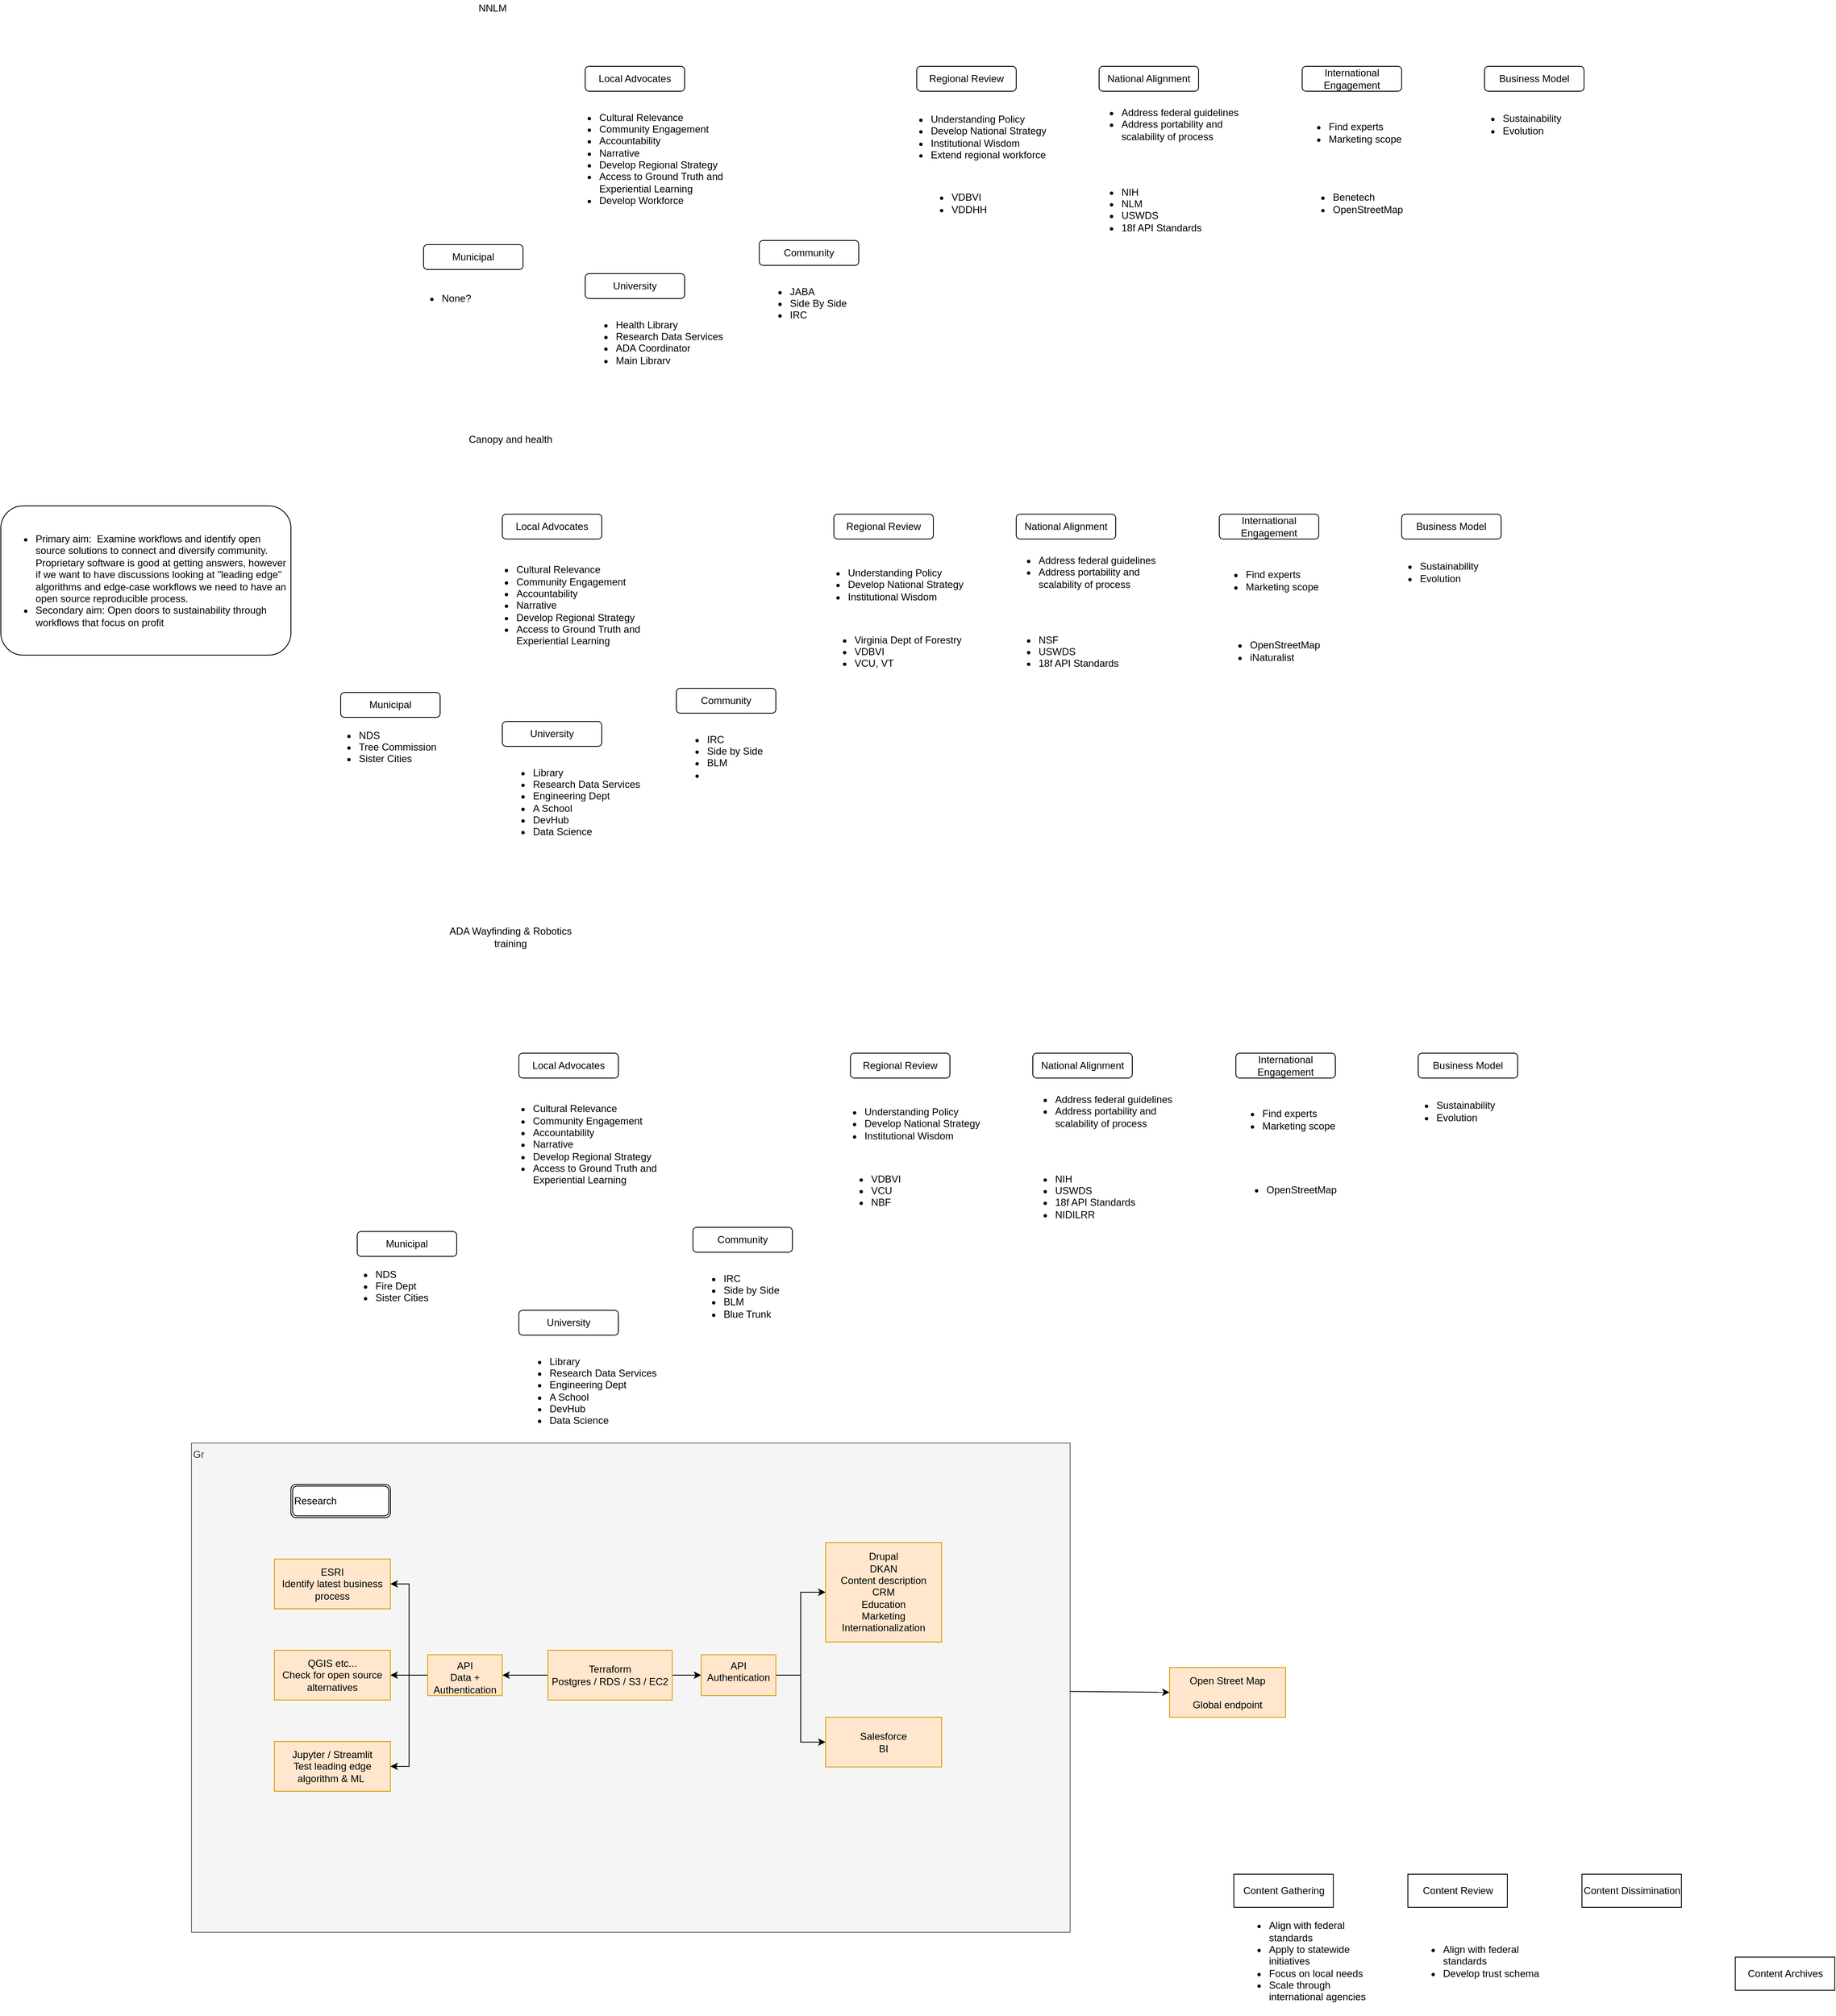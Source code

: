 <mxfile version="13.6.6" type="github">
  <diagram id="R2lEEEUBdFMjLlhIrx00" name="Page-1">
    <mxGraphModel dx="2382" dy="713" grid="1" gridSize="10" guides="1" tooltips="1" connect="1" arrows="1" fold="1" page="1" pageScale="1" pageWidth="1100" pageHeight="1700" math="0" shadow="0" extFonts="Permanent Marker^https://fonts.googleapis.com/css?family=Permanent+Marker">
      <root>
        <mxCell id="0" />
        <mxCell id="1" parent="0" />
        <mxCell id="MUnC99iAr-YjVo2n2BIT-101" value="DevHub&lt;br&gt;&lt;br&gt;Research infrastructure layers" style="shape=ext;double=1;rounded=1;whiteSpace=wrap;html=1;align=center;verticalAlign=top;" vertex="1" parent="1">
          <mxGeometry x="-240" y="2090" width="440" height="320" as="geometry" />
        </mxCell>
        <mxCell id="MUnC99iAr-YjVo2n2BIT-105" value="Gr" style="rounded=0;whiteSpace=wrap;html=1;align=left;fillColor=#f5f5f5;strokeColor=#666666;fontColor=#333333;verticalAlign=top;" vertex="1" parent="1">
          <mxGeometry x="-520" y="1970" width="1060" height="590" as="geometry" />
        </mxCell>
        <mxCell id="MUnC99iAr-YjVo2n2BIT-6" value="&lt;ul&gt;&lt;li&gt;Cultural Relevance&lt;/li&gt;&lt;li&gt;Community Engagement&lt;/li&gt;&lt;li&gt;Accountability&lt;/li&gt;&lt;li&gt;Narrative&lt;/li&gt;&lt;li&gt;Develop Regional Strategy&lt;/li&gt;&lt;li&gt;Access to Ground Truth and Experiential Learning&lt;/li&gt;&lt;li&gt;Develop Workforce&lt;/li&gt;&lt;/ul&gt;" style="text;strokeColor=none;fillColor=none;html=1;whiteSpace=wrap;verticalAlign=middle;overflow=hidden;" vertex="1" parent="1">
          <mxGeometry x="-70" y="350" width="230" height="140" as="geometry" />
        </mxCell>
        <mxCell id="MUnC99iAr-YjVo2n2BIT-7" value="&lt;ul&gt;&lt;li&gt;Understanding Policy&lt;/li&gt;&lt;li&gt;Develop National Strategy&lt;/li&gt;&lt;li&gt;Institutional Wisdom&lt;/li&gt;&lt;li&gt;Extend regional workforce&lt;/li&gt;&lt;/ul&gt;" style="text;strokeColor=none;fillColor=none;html=1;whiteSpace=wrap;verticalAlign=middle;overflow=hidden;" vertex="1" parent="1">
          <mxGeometry x="330" y="350" width="190" height="90" as="geometry" />
        </mxCell>
        <mxCell id="MUnC99iAr-YjVo2n2BIT-8" value="&lt;ul&gt;&lt;li&gt;Address federal guidelines&lt;/li&gt;&lt;li&gt;Address portability and scalability of process&lt;/li&gt;&lt;/ul&gt;" style="text;strokeColor=none;fillColor=none;html=1;whiteSpace=wrap;verticalAlign=middle;overflow=hidden;" vertex="1" parent="1">
          <mxGeometry x="560" y="330" width="200" height="100" as="geometry" />
        </mxCell>
        <mxCell id="MUnC99iAr-YjVo2n2BIT-9" value="&lt;ul&gt;&lt;li&gt;Find experts&lt;/li&gt;&lt;li&gt;Marketing scope&lt;/li&gt;&lt;/ul&gt;" style="text;strokeColor=none;fillColor=none;html=1;whiteSpace=wrap;verticalAlign=middle;overflow=hidden;" vertex="1" parent="1">
          <mxGeometry x="810" y="350" width="160" height="80" as="geometry" />
        </mxCell>
        <mxCell id="MUnC99iAr-YjVo2n2BIT-11" value="&lt;ul&gt;&lt;li&gt;Sustainability&lt;/li&gt;&lt;li&gt;Evolution&lt;/li&gt;&lt;/ul&gt;" style="text;strokeColor=none;fillColor=none;html=1;whiteSpace=wrap;verticalAlign=middle;overflow=hidden;" vertex="1" parent="1">
          <mxGeometry x="1020" y="340" width="120" height="80" as="geometry" />
        </mxCell>
        <mxCell id="MUnC99iAr-YjVo2n2BIT-15" value="&lt;ul&gt;&lt;li&gt;JABA&lt;/li&gt;&lt;li&gt;Side By Side&lt;/li&gt;&lt;li&gt;IRC&lt;/li&gt;&lt;/ul&gt;" style="text;strokeColor=none;fillColor=none;html=1;whiteSpace=wrap;verticalAlign=middle;overflow=hidden;" vertex="1" parent="1">
          <mxGeometry x="160" y="560" width="150" height="70" as="geometry" />
        </mxCell>
        <mxCell id="MUnC99iAr-YjVo2n2BIT-17" value="Community" style="rounded=1;whiteSpace=wrap;html=1;" vertex="1" parent="1">
          <mxGeometry x="165" y="520" width="120" height="30" as="geometry" />
        </mxCell>
        <mxCell id="MUnC99iAr-YjVo2n2BIT-18" value="&lt;ul&gt;&lt;li&gt;Health Library&lt;/li&gt;&lt;li&gt;Research Data Services&lt;/li&gt;&lt;li&gt;ADA Coordinator&lt;/li&gt;&lt;li&gt;Main Library&lt;/li&gt;&lt;/ul&gt;" style="text;strokeColor=none;fillColor=none;html=1;whiteSpace=wrap;verticalAlign=middle;overflow=hidden;" vertex="1" parent="1">
          <mxGeometry x="-50" y="600" width="180" height="70" as="geometry" />
        </mxCell>
        <mxCell id="MUnC99iAr-YjVo2n2BIT-19" value="University" style="rounded=1;whiteSpace=wrap;html=1;" vertex="1" parent="1">
          <mxGeometry x="-45" y="560" width="120" height="30" as="geometry" />
        </mxCell>
        <mxCell id="MUnC99iAr-YjVo2n2BIT-20" value="Local Advocates" style="rounded=1;whiteSpace=wrap;html=1;" vertex="1" parent="1">
          <mxGeometry x="-45" y="310" width="120" height="30" as="geometry" />
        </mxCell>
        <mxCell id="MUnC99iAr-YjVo2n2BIT-21" value="Regional Review" style="rounded=1;whiteSpace=wrap;html=1;" vertex="1" parent="1">
          <mxGeometry x="355" y="310" width="120" height="30" as="geometry" />
        </mxCell>
        <mxCell id="MUnC99iAr-YjVo2n2BIT-22" value="National Alignment" style="rounded=1;whiteSpace=wrap;html=1;" vertex="1" parent="1">
          <mxGeometry x="575" y="310" width="120" height="30" as="geometry" />
        </mxCell>
        <mxCell id="MUnC99iAr-YjVo2n2BIT-25" value="International Engagement" style="rounded=1;whiteSpace=wrap;html=1;" vertex="1" parent="1">
          <mxGeometry x="820" y="310" width="120" height="30" as="geometry" />
        </mxCell>
        <mxCell id="MUnC99iAr-YjVo2n2BIT-26" value="Business Model" style="rounded=1;whiteSpace=wrap;html=1;" vertex="1" parent="1">
          <mxGeometry x="1040" y="310" width="120" height="30" as="geometry" />
        </mxCell>
        <mxCell id="MUnC99iAr-YjVo2n2BIT-27" value="Municipal" style="rounded=1;whiteSpace=wrap;html=1;" vertex="1" parent="1">
          <mxGeometry x="-240" y="525" width="120" height="30" as="geometry" />
        </mxCell>
        <mxCell id="MUnC99iAr-YjVo2n2BIT-28" value="&lt;ul&gt;&lt;li&gt;None?&lt;/li&gt;&lt;/ul&gt;" style="text;strokeColor=none;fillColor=none;html=1;whiteSpace=wrap;verticalAlign=middle;overflow=hidden;" vertex="1" parent="1">
          <mxGeometry x="-260" y="555" width="180" height="70" as="geometry" />
        </mxCell>
        <mxCell id="MUnC99iAr-YjVo2n2BIT-29" value="&lt;ul&gt;&lt;li&gt;NIH&lt;/li&gt;&lt;li&gt;NLM&lt;/li&gt;&lt;li&gt;USWDS&lt;/li&gt;&lt;li&gt;18f API Standards&lt;/li&gt;&lt;/ul&gt;" style="text;strokeColor=none;fillColor=none;html=1;whiteSpace=wrap;verticalAlign=middle;overflow=hidden;" vertex="1" parent="1">
          <mxGeometry x="560" y="440" width="150" height="70" as="geometry" />
        </mxCell>
        <mxCell id="MUnC99iAr-YjVo2n2BIT-30" value="&lt;ul&gt;&lt;li&gt;VDBVI&lt;/li&gt;&lt;li&gt;VDDHH&lt;/li&gt;&lt;/ul&gt;" style="text;strokeColor=none;fillColor=none;html=1;whiteSpace=wrap;verticalAlign=middle;overflow=hidden;" vertex="1" parent="1">
          <mxGeometry x="355" y="440" width="150" height="70" as="geometry" />
        </mxCell>
        <mxCell id="MUnC99iAr-YjVo2n2BIT-31" value="&lt;ul&gt;&lt;li&gt;&lt;span&gt;Benetech&lt;/span&gt;&lt;br&gt;&lt;/li&gt;&lt;li&gt;&lt;span&gt;OpenStreetMap&lt;/span&gt;&lt;/li&gt;&lt;/ul&gt;" style="text;strokeColor=none;fillColor=none;html=1;whiteSpace=wrap;verticalAlign=middle;overflow=hidden;" vertex="1" parent="1">
          <mxGeometry x="815" y="440" width="150" height="70" as="geometry" />
        </mxCell>
        <mxCell id="MUnC99iAr-YjVo2n2BIT-32" value="&lt;ul&gt;&lt;li&gt;Cultural Relevance&lt;/li&gt;&lt;li&gt;Community Engagement&lt;/li&gt;&lt;li&gt;Accountability&lt;/li&gt;&lt;li&gt;Narrative&lt;/li&gt;&lt;li&gt;Develop Regional Strategy&lt;/li&gt;&lt;li&gt;Access to Ground Truth and Experiential Learning&lt;/li&gt;&lt;/ul&gt;" style="text;strokeColor=none;fillColor=none;html=1;whiteSpace=wrap;verticalAlign=middle;overflow=hidden;" vertex="1" parent="1">
          <mxGeometry x="-170" y="890" width="230" height="140" as="geometry" />
        </mxCell>
        <mxCell id="MUnC99iAr-YjVo2n2BIT-33" value="&lt;ul&gt;&lt;li&gt;Understanding Policy&lt;/li&gt;&lt;li&gt;Develop National Strategy&lt;/li&gt;&lt;li&gt;Institutional Wisdom&lt;/li&gt;&lt;/ul&gt;" style="text;strokeColor=none;fillColor=none;html=1;whiteSpace=wrap;verticalAlign=middle;overflow=hidden;" vertex="1" parent="1">
          <mxGeometry x="230" y="890" width="190" height="90" as="geometry" />
        </mxCell>
        <mxCell id="MUnC99iAr-YjVo2n2BIT-34" value="&lt;ul&gt;&lt;li&gt;Address federal guidelines&lt;/li&gt;&lt;li&gt;Address portability and scalability of process&lt;/li&gt;&lt;/ul&gt;" style="text;strokeColor=none;fillColor=none;html=1;whiteSpace=wrap;verticalAlign=middle;overflow=hidden;" vertex="1" parent="1">
          <mxGeometry x="460" y="870" width="200" height="100" as="geometry" />
        </mxCell>
        <mxCell id="MUnC99iAr-YjVo2n2BIT-35" value="&lt;ul&gt;&lt;li&gt;Find experts&lt;/li&gt;&lt;li&gt;Marketing scope&lt;/li&gt;&lt;/ul&gt;" style="text;strokeColor=none;fillColor=none;html=1;whiteSpace=wrap;verticalAlign=middle;overflow=hidden;" vertex="1" parent="1">
          <mxGeometry x="710" y="890" width="160" height="80" as="geometry" />
        </mxCell>
        <mxCell id="MUnC99iAr-YjVo2n2BIT-36" value="&lt;ul&gt;&lt;li&gt;Sustainability&lt;/li&gt;&lt;li&gt;Evolution&lt;/li&gt;&lt;/ul&gt;" style="text;strokeColor=none;fillColor=none;html=1;whiteSpace=wrap;verticalAlign=middle;overflow=hidden;" vertex="1" parent="1">
          <mxGeometry x="920" y="880" width="120" height="80" as="geometry" />
        </mxCell>
        <mxCell id="MUnC99iAr-YjVo2n2BIT-37" value="&lt;ul&gt;&lt;li&gt;&lt;span&gt;IRC&lt;/span&gt;&lt;br&gt;&lt;/li&gt;&lt;li&gt;&lt;span&gt;Side by Side&lt;/span&gt;&lt;/li&gt;&lt;li&gt;&lt;span&gt;BLM&lt;/span&gt;&lt;/li&gt;&lt;li&gt;&lt;span&gt;&lt;br&gt;&lt;/span&gt;&lt;/li&gt;&lt;/ul&gt;" style="text;strokeColor=none;fillColor=none;html=1;whiteSpace=wrap;verticalAlign=middle;overflow=hidden;" vertex="1" parent="1">
          <mxGeometry x="60" y="1100" width="150" height="70" as="geometry" />
        </mxCell>
        <mxCell id="MUnC99iAr-YjVo2n2BIT-38" value="Community" style="rounded=1;whiteSpace=wrap;html=1;" vertex="1" parent="1">
          <mxGeometry x="65" y="1060" width="120" height="30" as="geometry" />
        </mxCell>
        <mxCell id="MUnC99iAr-YjVo2n2BIT-39" value="&lt;ul&gt;&lt;li&gt;Library&lt;/li&gt;&lt;li&gt;Research Data Services&lt;/li&gt;&lt;li&gt;Engineering Dept&lt;/li&gt;&lt;li&gt;A School&lt;/li&gt;&lt;li&gt;DevHub&lt;/li&gt;&lt;li&gt;Data Science&lt;/li&gt;&lt;/ul&gt;" style="text;strokeColor=none;fillColor=none;html=1;whiteSpace=wrap;verticalAlign=middle;overflow=hidden;" vertex="1" parent="1">
          <mxGeometry x="-150" y="1140" width="180" height="110" as="geometry" />
        </mxCell>
        <mxCell id="MUnC99iAr-YjVo2n2BIT-40" value="University" style="rounded=1;whiteSpace=wrap;html=1;" vertex="1" parent="1">
          <mxGeometry x="-145" y="1100" width="120" height="30" as="geometry" />
        </mxCell>
        <mxCell id="MUnC99iAr-YjVo2n2BIT-41" value="Local Advocates" style="rounded=1;whiteSpace=wrap;html=1;" vertex="1" parent="1">
          <mxGeometry x="-145" y="850" width="120" height="30" as="geometry" />
        </mxCell>
        <mxCell id="MUnC99iAr-YjVo2n2BIT-42" value="Regional Review" style="rounded=1;whiteSpace=wrap;html=1;" vertex="1" parent="1">
          <mxGeometry x="255" y="850" width="120" height="30" as="geometry" />
        </mxCell>
        <mxCell id="MUnC99iAr-YjVo2n2BIT-43" value="National Alignment" style="rounded=1;whiteSpace=wrap;html=1;" vertex="1" parent="1">
          <mxGeometry x="475" y="850" width="120" height="30" as="geometry" />
        </mxCell>
        <mxCell id="MUnC99iAr-YjVo2n2BIT-44" value="International Engagement" style="rounded=1;whiteSpace=wrap;html=1;" vertex="1" parent="1">
          <mxGeometry x="720" y="850" width="120" height="30" as="geometry" />
        </mxCell>
        <mxCell id="MUnC99iAr-YjVo2n2BIT-45" value="Business Model" style="rounded=1;whiteSpace=wrap;html=1;" vertex="1" parent="1">
          <mxGeometry x="940" y="850" width="120" height="30" as="geometry" />
        </mxCell>
        <mxCell id="MUnC99iAr-YjVo2n2BIT-46" value="Municipal" style="rounded=1;whiteSpace=wrap;html=1;" vertex="1" parent="1">
          <mxGeometry x="-340" y="1065" width="120" height="30" as="geometry" />
        </mxCell>
        <mxCell id="MUnC99iAr-YjVo2n2BIT-47" value="&lt;ul&gt;&lt;li&gt;NDS&lt;/li&gt;&lt;li&gt;Tree Commission&lt;/li&gt;&lt;li&gt;Sister Cities&lt;/li&gt;&lt;/ul&gt;" style="text;strokeColor=none;fillColor=none;html=1;whiteSpace=wrap;verticalAlign=middle;overflow=hidden;" vertex="1" parent="1">
          <mxGeometry x="-360" y="1095" width="180" height="70" as="geometry" />
        </mxCell>
        <mxCell id="MUnC99iAr-YjVo2n2BIT-48" value="&lt;ul&gt;&lt;li&gt;NSF&lt;/li&gt;&lt;li&gt;USWDS&lt;/li&gt;&lt;li&gt;18f API Standards&lt;/li&gt;&lt;/ul&gt;" style="text;strokeColor=none;fillColor=none;html=1;whiteSpace=wrap;verticalAlign=middle;overflow=hidden;" vertex="1" parent="1">
          <mxGeometry x="460" y="980" width="150" height="70" as="geometry" />
        </mxCell>
        <mxCell id="MUnC99iAr-YjVo2n2BIT-49" value="&lt;ul&gt;&lt;li&gt;Virginia Dept of Forestry&lt;/li&gt;&lt;li&gt;VDBVI&lt;/li&gt;&lt;li&gt;VCU, VT&lt;/li&gt;&lt;/ul&gt;" style="text;strokeColor=none;fillColor=none;html=1;whiteSpace=wrap;verticalAlign=middle;overflow=hidden;" vertex="1" parent="1">
          <mxGeometry x="237.5" y="980" width="175" height="70" as="geometry" />
        </mxCell>
        <mxCell id="MUnC99iAr-YjVo2n2BIT-50" value="&lt;ul&gt;&lt;li&gt;&lt;span&gt;OpenStreetMap&lt;/span&gt;&lt;/li&gt;&lt;li&gt;&lt;span&gt;iNaturalist&lt;/span&gt;&lt;/li&gt;&lt;/ul&gt;" style="text;strokeColor=none;fillColor=none;html=1;whiteSpace=wrap;verticalAlign=middle;overflow=hidden;" vertex="1" parent="1">
          <mxGeometry x="715" y="980" width="150" height="70" as="geometry" />
        </mxCell>
        <mxCell id="MUnC99iAr-YjVo2n2BIT-51" value="Canopy and health" style="text;html=1;strokeColor=none;fillColor=none;align=center;verticalAlign=middle;whiteSpace=wrap;rounded=0;" vertex="1" parent="1">
          <mxGeometry x="-210" y="750" width="150" height="20" as="geometry" />
        </mxCell>
        <mxCell id="MUnC99iAr-YjVo2n2BIT-52" value="NNLM&amp;nbsp;" style="text;html=1;strokeColor=none;fillColor=none;align=center;verticalAlign=middle;whiteSpace=wrap;rounded=0;" vertex="1" parent="1">
          <mxGeometry x="-230" y="230" width="150" height="20" as="geometry" />
        </mxCell>
        <mxCell id="MUnC99iAr-YjVo2n2BIT-53" value="&lt;ul&gt;&lt;li&gt;Cultural Relevance&lt;/li&gt;&lt;li&gt;Community Engagement&lt;/li&gt;&lt;li&gt;Accountability&lt;/li&gt;&lt;li&gt;Narrative&lt;/li&gt;&lt;li&gt;Develop Regional Strategy&lt;/li&gt;&lt;li&gt;Access to Ground Truth and Experiential Learning&lt;/li&gt;&lt;/ul&gt;" style="text;strokeColor=none;fillColor=none;html=1;whiteSpace=wrap;verticalAlign=middle;overflow=hidden;" vertex="1" parent="1">
          <mxGeometry x="-150" y="1540" width="230" height="140" as="geometry" />
        </mxCell>
        <mxCell id="MUnC99iAr-YjVo2n2BIT-54" value="&lt;ul&gt;&lt;li&gt;Understanding Policy&lt;/li&gt;&lt;li&gt;Develop National Strategy&lt;/li&gt;&lt;li&gt;Institutional Wisdom&lt;/li&gt;&lt;/ul&gt;" style="text;strokeColor=none;fillColor=none;html=1;whiteSpace=wrap;verticalAlign=middle;overflow=hidden;" vertex="1" parent="1">
          <mxGeometry x="250" y="1540" width="190" height="90" as="geometry" />
        </mxCell>
        <mxCell id="MUnC99iAr-YjVo2n2BIT-55" value="&lt;ul&gt;&lt;li&gt;Address federal guidelines&lt;/li&gt;&lt;li&gt;Address portability and scalability of process&lt;/li&gt;&lt;/ul&gt;" style="text;strokeColor=none;fillColor=none;html=1;whiteSpace=wrap;verticalAlign=middle;overflow=hidden;" vertex="1" parent="1">
          <mxGeometry x="480" y="1520" width="200" height="100" as="geometry" />
        </mxCell>
        <mxCell id="MUnC99iAr-YjVo2n2BIT-56" value="&lt;ul&gt;&lt;li&gt;Find experts&lt;/li&gt;&lt;li&gt;Marketing scope&lt;/li&gt;&lt;/ul&gt;" style="text;strokeColor=none;fillColor=none;html=1;whiteSpace=wrap;verticalAlign=middle;overflow=hidden;" vertex="1" parent="1">
          <mxGeometry x="730" y="1540" width="160" height="80" as="geometry" />
        </mxCell>
        <mxCell id="MUnC99iAr-YjVo2n2BIT-57" value="&lt;ul&gt;&lt;li&gt;Sustainability&lt;/li&gt;&lt;li&gt;Evolution&lt;/li&gt;&lt;/ul&gt;" style="text;strokeColor=none;fillColor=none;html=1;whiteSpace=wrap;verticalAlign=middle;overflow=hidden;" vertex="1" parent="1">
          <mxGeometry x="940" y="1530" width="120" height="80" as="geometry" />
        </mxCell>
        <mxCell id="MUnC99iAr-YjVo2n2BIT-58" value="&lt;ul&gt;&lt;li&gt;&lt;span&gt;IRC&lt;/span&gt;&lt;br&gt;&lt;/li&gt;&lt;li&gt;&lt;span&gt;Side by Side&lt;/span&gt;&lt;/li&gt;&lt;li&gt;&lt;span&gt;BLM&lt;/span&gt;&lt;/li&gt;&lt;li&gt;&lt;span&gt;Blue Trunk&lt;/span&gt;&lt;/li&gt;&lt;/ul&gt;" style="text;strokeColor=none;fillColor=none;html=1;whiteSpace=wrap;verticalAlign=middle;overflow=hidden;" vertex="1" parent="1">
          <mxGeometry x="80" y="1750" width="150" height="70" as="geometry" />
        </mxCell>
        <mxCell id="MUnC99iAr-YjVo2n2BIT-59" value="Community" style="rounded=1;whiteSpace=wrap;html=1;" vertex="1" parent="1">
          <mxGeometry x="85" y="1710" width="120" height="30" as="geometry" />
        </mxCell>
        <mxCell id="MUnC99iAr-YjVo2n2BIT-60" value="&lt;ul&gt;&lt;li&gt;Library&lt;/li&gt;&lt;li&gt;Research Data Services&lt;/li&gt;&lt;li&gt;Engineering Dept&lt;/li&gt;&lt;li&gt;A School&lt;/li&gt;&lt;li&gt;DevHub&lt;/li&gt;&lt;li&gt;Data Science&lt;/li&gt;&lt;/ul&gt;" style="text;strokeColor=none;fillColor=none;html=1;whiteSpace=wrap;verticalAlign=middle;overflow=hidden;" vertex="1" parent="1">
          <mxGeometry x="-130" y="1850" width="180" height="110" as="geometry" />
        </mxCell>
        <mxCell id="MUnC99iAr-YjVo2n2BIT-61" value="University" style="rounded=1;whiteSpace=wrap;html=1;" vertex="1" parent="1">
          <mxGeometry x="-125" y="1810" width="120" height="30" as="geometry" />
        </mxCell>
        <mxCell id="MUnC99iAr-YjVo2n2BIT-62" value="Local Advocates" style="rounded=1;whiteSpace=wrap;html=1;" vertex="1" parent="1">
          <mxGeometry x="-125" y="1500" width="120" height="30" as="geometry" />
        </mxCell>
        <mxCell id="MUnC99iAr-YjVo2n2BIT-63" value="Regional Review" style="rounded=1;whiteSpace=wrap;html=1;" vertex="1" parent="1">
          <mxGeometry x="275" y="1500" width="120" height="30" as="geometry" />
        </mxCell>
        <mxCell id="MUnC99iAr-YjVo2n2BIT-64" value="National Alignment" style="rounded=1;whiteSpace=wrap;html=1;" vertex="1" parent="1">
          <mxGeometry x="495" y="1500" width="120" height="30" as="geometry" />
        </mxCell>
        <mxCell id="MUnC99iAr-YjVo2n2BIT-65" value="International Engagement" style="rounded=1;whiteSpace=wrap;html=1;" vertex="1" parent="1">
          <mxGeometry x="740" y="1500" width="120" height="30" as="geometry" />
        </mxCell>
        <mxCell id="MUnC99iAr-YjVo2n2BIT-66" value="Business Model" style="rounded=1;whiteSpace=wrap;html=1;" vertex="1" parent="1">
          <mxGeometry x="960" y="1500" width="120" height="30" as="geometry" />
        </mxCell>
        <mxCell id="MUnC99iAr-YjVo2n2BIT-67" value="Municipal" style="rounded=1;whiteSpace=wrap;html=1;" vertex="1" parent="1">
          <mxGeometry x="-320" y="1715" width="120" height="30" as="geometry" />
        </mxCell>
        <mxCell id="MUnC99iAr-YjVo2n2BIT-68" value="&lt;ul&gt;&lt;li&gt;NDS&lt;/li&gt;&lt;li&gt;Fire Dept&lt;/li&gt;&lt;li&gt;Sister Cities&lt;/li&gt;&lt;/ul&gt;" style="text;strokeColor=none;fillColor=none;html=1;whiteSpace=wrap;verticalAlign=middle;overflow=hidden;" vertex="1" parent="1">
          <mxGeometry x="-340" y="1745" width="180" height="70" as="geometry" />
        </mxCell>
        <mxCell id="MUnC99iAr-YjVo2n2BIT-69" value="&lt;ul&gt;&lt;li&gt;NIH&lt;/li&gt;&lt;li&gt;USWDS&lt;/li&gt;&lt;li&gt;18f API Standards&lt;/li&gt;&lt;li&gt;NIDILRR&lt;/li&gt;&lt;/ul&gt;" style="text;strokeColor=none;fillColor=none;html=1;whiteSpace=wrap;verticalAlign=middle;overflow=hidden;" vertex="1" parent="1">
          <mxGeometry x="480" y="1630" width="150" height="70" as="geometry" />
        </mxCell>
        <mxCell id="MUnC99iAr-YjVo2n2BIT-70" value="&lt;ul&gt;&lt;li&gt;&lt;span&gt;VDBVI&lt;/span&gt;&lt;br&gt;&lt;/li&gt;&lt;li&gt;VCU&lt;/li&gt;&lt;li&gt;NBF&lt;/li&gt;&lt;/ul&gt;" style="text;strokeColor=none;fillColor=none;html=1;whiteSpace=wrap;verticalAlign=middle;overflow=hidden;" vertex="1" parent="1">
          <mxGeometry x="257.5" y="1630" width="175" height="70" as="geometry" />
        </mxCell>
        <mxCell id="MUnC99iAr-YjVo2n2BIT-71" value="&lt;ul&gt;&lt;li&gt;&lt;span&gt;OpenStreetMap&lt;/span&gt;&lt;/li&gt;&lt;/ul&gt;" style="text;strokeColor=none;fillColor=none;html=1;whiteSpace=wrap;verticalAlign=middle;overflow=hidden;" vertex="1" parent="1">
          <mxGeometry x="735" y="1630" width="150" height="70" as="geometry" />
        </mxCell>
        <mxCell id="MUnC99iAr-YjVo2n2BIT-72" value="ADA Wayfinding &amp;amp; Robotics training" style="text;html=1;strokeColor=none;fillColor=none;align=center;verticalAlign=middle;whiteSpace=wrap;rounded=0;" vertex="1" parent="1">
          <mxGeometry x="-210" y="1350" width="150" height="20" as="geometry" />
        </mxCell>
        <mxCell id="MUnC99iAr-YjVo2n2BIT-74" value="Content Gathering" style="rounded=0;whiteSpace=wrap;html=1;" vertex="1" parent="1">
          <mxGeometry x="737.5" y="2490" width="120" height="40" as="geometry" />
        </mxCell>
        <mxCell id="MUnC99iAr-YjVo2n2BIT-75" value="Content Review" style="rounded=0;whiteSpace=wrap;html=1;" vertex="1" parent="1">
          <mxGeometry x="947.5" y="2490" width="120" height="40" as="geometry" />
        </mxCell>
        <mxCell id="MUnC99iAr-YjVo2n2BIT-76" value="Content Dissimination" style="rounded=0;whiteSpace=wrap;html=1;" vertex="1" parent="1">
          <mxGeometry x="1157.5" y="2490" width="120" height="40" as="geometry" />
        </mxCell>
        <mxCell id="MUnC99iAr-YjVo2n2BIT-78" value="Content Archives" style="rounded=0;whiteSpace=wrap;html=1;" vertex="1" parent="1">
          <mxGeometry x="1342.5" y="2590" width="120" height="40" as="geometry" />
        </mxCell>
        <mxCell id="MUnC99iAr-YjVo2n2BIT-79" value="&lt;ul&gt;&lt;li&gt;Align with federal standards&lt;/li&gt;&lt;li&gt;Apply to statewide initiatives&lt;/li&gt;&lt;li&gt;Focus on local needs&lt;/li&gt;&lt;li&gt;Scale through international agencies&lt;/li&gt;&lt;/ul&gt;" style="text;strokeColor=none;fillColor=none;html=1;whiteSpace=wrap;verticalAlign=middle;overflow=hidden;" vertex="1" parent="1">
          <mxGeometry x="737.5" y="2530" width="180" height="130" as="geometry" />
        </mxCell>
        <mxCell id="MUnC99iAr-YjVo2n2BIT-80" value="&lt;ul&gt;&lt;li&gt;Align with federal standards&lt;/li&gt;&lt;li&gt;Develop trust schema&lt;/li&gt;&lt;/ul&gt;" style="text;strokeColor=none;fillColor=none;html=1;whiteSpace=wrap;verticalAlign=middle;overflow=hidden;" vertex="1" parent="1">
          <mxGeometry x="947.5" y="2530" width="180" height="130" as="geometry" />
        </mxCell>
        <mxCell id="MUnC99iAr-YjVo2n2BIT-83" value="ESRI&lt;br&gt;Identify latest business process" style="rounded=0;whiteSpace=wrap;html=1;align=center;fillColor=#ffe6cc;strokeColor=#d79b00;" vertex="1" parent="1">
          <mxGeometry x="-420" y="2110" width="140" height="60" as="geometry" />
        </mxCell>
        <mxCell id="MUnC99iAr-YjVo2n2BIT-84" value="Open Street Map&lt;br&gt;&lt;span&gt;&lt;br&gt;Global endpoint&lt;/span&gt;" style="rounded=0;whiteSpace=wrap;html=1;align=center;fillColor=#ffe6cc;strokeColor=#d79b00;" vertex="1" parent="1">
          <mxGeometry x="660" y="2240.72" width="140" height="60" as="geometry" />
        </mxCell>
        <mxCell id="MUnC99iAr-YjVo2n2BIT-85" value="Drupal&lt;br&gt;DKAN&lt;br&gt;Content description&lt;br&gt;CRM&lt;br&gt;Education&lt;br&gt;Marketing&lt;br&gt;Internationalization" style="rounded=0;whiteSpace=wrap;html=1;align=center;fillColor=#ffe6cc;strokeColor=#d79b00;" vertex="1" parent="1">
          <mxGeometry x="245" y="2090" width="140" height="120" as="geometry" />
        </mxCell>
        <mxCell id="MUnC99iAr-YjVo2n2BIT-87" value="Jupyter / Streamlit&lt;br&gt;Test leading edge algorithm &amp;amp; ML&amp;nbsp;" style="rounded=0;whiteSpace=wrap;html=1;align=center;fillColor=#ffe6cc;strokeColor=#d79b00;" vertex="1" parent="1">
          <mxGeometry x="-420" y="2330" width="140" height="60" as="geometry" />
        </mxCell>
        <mxCell id="MUnC99iAr-YjVo2n2BIT-88" value="Salesforce&lt;br&gt;BI" style="rounded=0;whiteSpace=wrap;html=1;align=center;fillColor=#ffe6cc;strokeColor=#d79b00;" vertex="1" parent="1">
          <mxGeometry x="245" y="2300.72" width="140" height="60" as="geometry" />
        </mxCell>
        <mxCell id="MUnC99iAr-YjVo2n2BIT-92" value="&lt;ul&gt;&lt;li&gt;Primary aim:&amp;nbsp; Examine workflows and identify open source solutions to connect and diversify community.&amp;nbsp; Proprietary software is good at getting answers, however if we want to have discussions looking at &quot;leading edge&quot; algorithms and edge-case workflows we need to have an open source reproducible process.&lt;/li&gt;&lt;li&gt;Secondary aim: Open doors to sustainability through workflows that focus on profit&lt;/li&gt;&lt;/ul&gt;" style="rounded=1;whiteSpace=wrap;html=1;align=left;" vertex="1" parent="1">
          <mxGeometry x="-750" y="840" width="350" height="180" as="geometry" />
        </mxCell>
        <mxCell id="MUnC99iAr-YjVo2n2BIT-108" style="edgeStyle=orthogonalEdgeStyle;rounded=0;orthogonalLoop=1;jettySize=auto;html=1;exitX=0;exitY=0.5;exitDx=0;exitDy=0;" edge="1" parent="1" source="MUnC99iAr-YjVo2n2BIT-94" target="MUnC99iAr-YjVo2n2BIT-102">
          <mxGeometry relative="1" as="geometry" />
        </mxCell>
        <mxCell id="MUnC99iAr-YjVo2n2BIT-113" style="edgeStyle=orthogonalEdgeStyle;rounded=0;orthogonalLoop=1;jettySize=auto;html=1;entryX=0;entryY=0.5;entryDx=0;entryDy=0;" edge="1" parent="1" source="MUnC99iAr-YjVo2n2BIT-94" target="MUnC99iAr-YjVo2n2BIT-112">
          <mxGeometry relative="1" as="geometry" />
        </mxCell>
        <mxCell id="MUnC99iAr-YjVo2n2BIT-94" value="Terraform&lt;br&gt;Postgres / RDS / S3 / EC2" style="rounded=0;whiteSpace=wrap;html=1;align=center;fillColor=#ffe6cc;strokeColor=#d79b00;" vertex="1" parent="1">
          <mxGeometry x="-90" y="2220" width="150" height="60" as="geometry" />
        </mxCell>
        <mxCell id="MUnC99iAr-YjVo2n2BIT-96" value="QGIS etc...&lt;br&gt;Check for open source alternatives" style="rounded=0;whiteSpace=wrap;html=1;align=center;fillColor=#ffe6cc;strokeColor=#d79b00;" vertex="1" parent="1">
          <mxGeometry x="-420" y="2220" width="140" height="60" as="geometry" />
        </mxCell>
        <mxCell id="MUnC99iAr-YjVo2n2BIT-99" value="Research" style="shape=ext;double=1;rounded=1;whiteSpace=wrap;html=1;align=left;" vertex="1" parent="1">
          <mxGeometry x="-400" y="2020" width="120" height="40" as="geometry" />
        </mxCell>
        <mxCell id="MUnC99iAr-YjVo2n2BIT-109" style="edgeStyle=orthogonalEdgeStyle;rounded=0;orthogonalLoop=1;jettySize=auto;html=1;exitX=0;exitY=0.5;exitDx=0;exitDy=0;entryX=1;entryY=0.5;entryDx=0;entryDy=0;" edge="1" parent="1" source="MUnC99iAr-YjVo2n2BIT-102" target="MUnC99iAr-YjVo2n2BIT-83">
          <mxGeometry relative="1" as="geometry" />
        </mxCell>
        <mxCell id="MUnC99iAr-YjVo2n2BIT-110" style="edgeStyle=orthogonalEdgeStyle;rounded=0;orthogonalLoop=1;jettySize=auto;html=1;" edge="1" parent="1" source="MUnC99iAr-YjVo2n2BIT-102" target="MUnC99iAr-YjVo2n2BIT-96">
          <mxGeometry relative="1" as="geometry" />
        </mxCell>
        <mxCell id="MUnC99iAr-YjVo2n2BIT-111" style="edgeStyle=orthogonalEdgeStyle;rounded=0;orthogonalLoop=1;jettySize=auto;html=1;entryX=1;entryY=0.5;entryDx=0;entryDy=0;" edge="1" parent="1" source="MUnC99iAr-YjVo2n2BIT-102" target="MUnC99iAr-YjVo2n2BIT-87">
          <mxGeometry relative="1" as="geometry" />
        </mxCell>
        <mxCell id="MUnC99iAr-YjVo2n2BIT-102" value="API&lt;br&gt;Data +&lt;br&gt;Authentication" style="rounded=0;whiteSpace=wrap;html=1;align=center;fillColor=#ffe6cc;strokeColor=#d79b00;verticalAlign=top;" vertex="1" parent="1">
          <mxGeometry x="-235" y="2225.36" width="90" height="49.28" as="geometry" />
        </mxCell>
        <mxCell id="MUnC99iAr-YjVo2n2BIT-104" value="" style="endArrow=classic;html=1;entryX=0;entryY=0.5;entryDx=0;entryDy=0;" edge="1" parent="1" source="MUnC99iAr-YjVo2n2BIT-105" target="MUnC99iAr-YjVo2n2BIT-84">
          <mxGeometry width="50" height="50" relative="1" as="geometry">
            <mxPoint x="450" y="2240" as="sourcePoint" />
            <mxPoint x="320" y="2200" as="targetPoint" />
          </mxGeometry>
        </mxCell>
        <mxCell id="MUnC99iAr-YjVo2n2BIT-114" style="edgeStyle=orthogonalEdgeStyle;rounded=0;orthogonalLoop=1;jettySize=auto;html=1;exitX=1;exitY=0.5;exitDx=0;exitDy=0;entryX=0;entryY=0.5;entryDx=0;entryDy=0;" edge="1" parent="1" source="MUnC99iAr-YjVo2n2BIT-112" target="MUnC99iAr-YjVo2n2BIT-85">
          <mxGeometry relative="1" as="geometry" />
        </mxCell>
        <mxCell id="MUnC99iAr-YjVo2n2BIT-115" style="edgeStyle=orthogonalEdgeStyle;rounded=0;orthogonalLoop=1;jettySize=auto;html=1;entryX=0;entryY=0.5;entryDx=0;entryDy=0;" edge="1" parent="1" source="MUnC99iAr-YjVo2n2BIT-112" target="MUnC99iAr-YjVo2n2BIT-88">
          <mxGeometry relative="1" as="geometry" />
        </mxCell>
        <mxCell id="MUnC99iAr-YjVo2n2BIT-112" value="API&lt;br&gt;Authentication" style="rounded=0;whiteSpace=wrap;html=1;align=center;fillColor=#ffe6cc;strokeColor=#d79b00;verticalAlign=top;" vertex="1" parent="1">
          <mxGeometry x="95" y="2225.36" width="90" height="49.28" as="geometry" />
        </mxCell>
      </root>
    </mxGraphModel>
  </diagram>
</mxfile>
